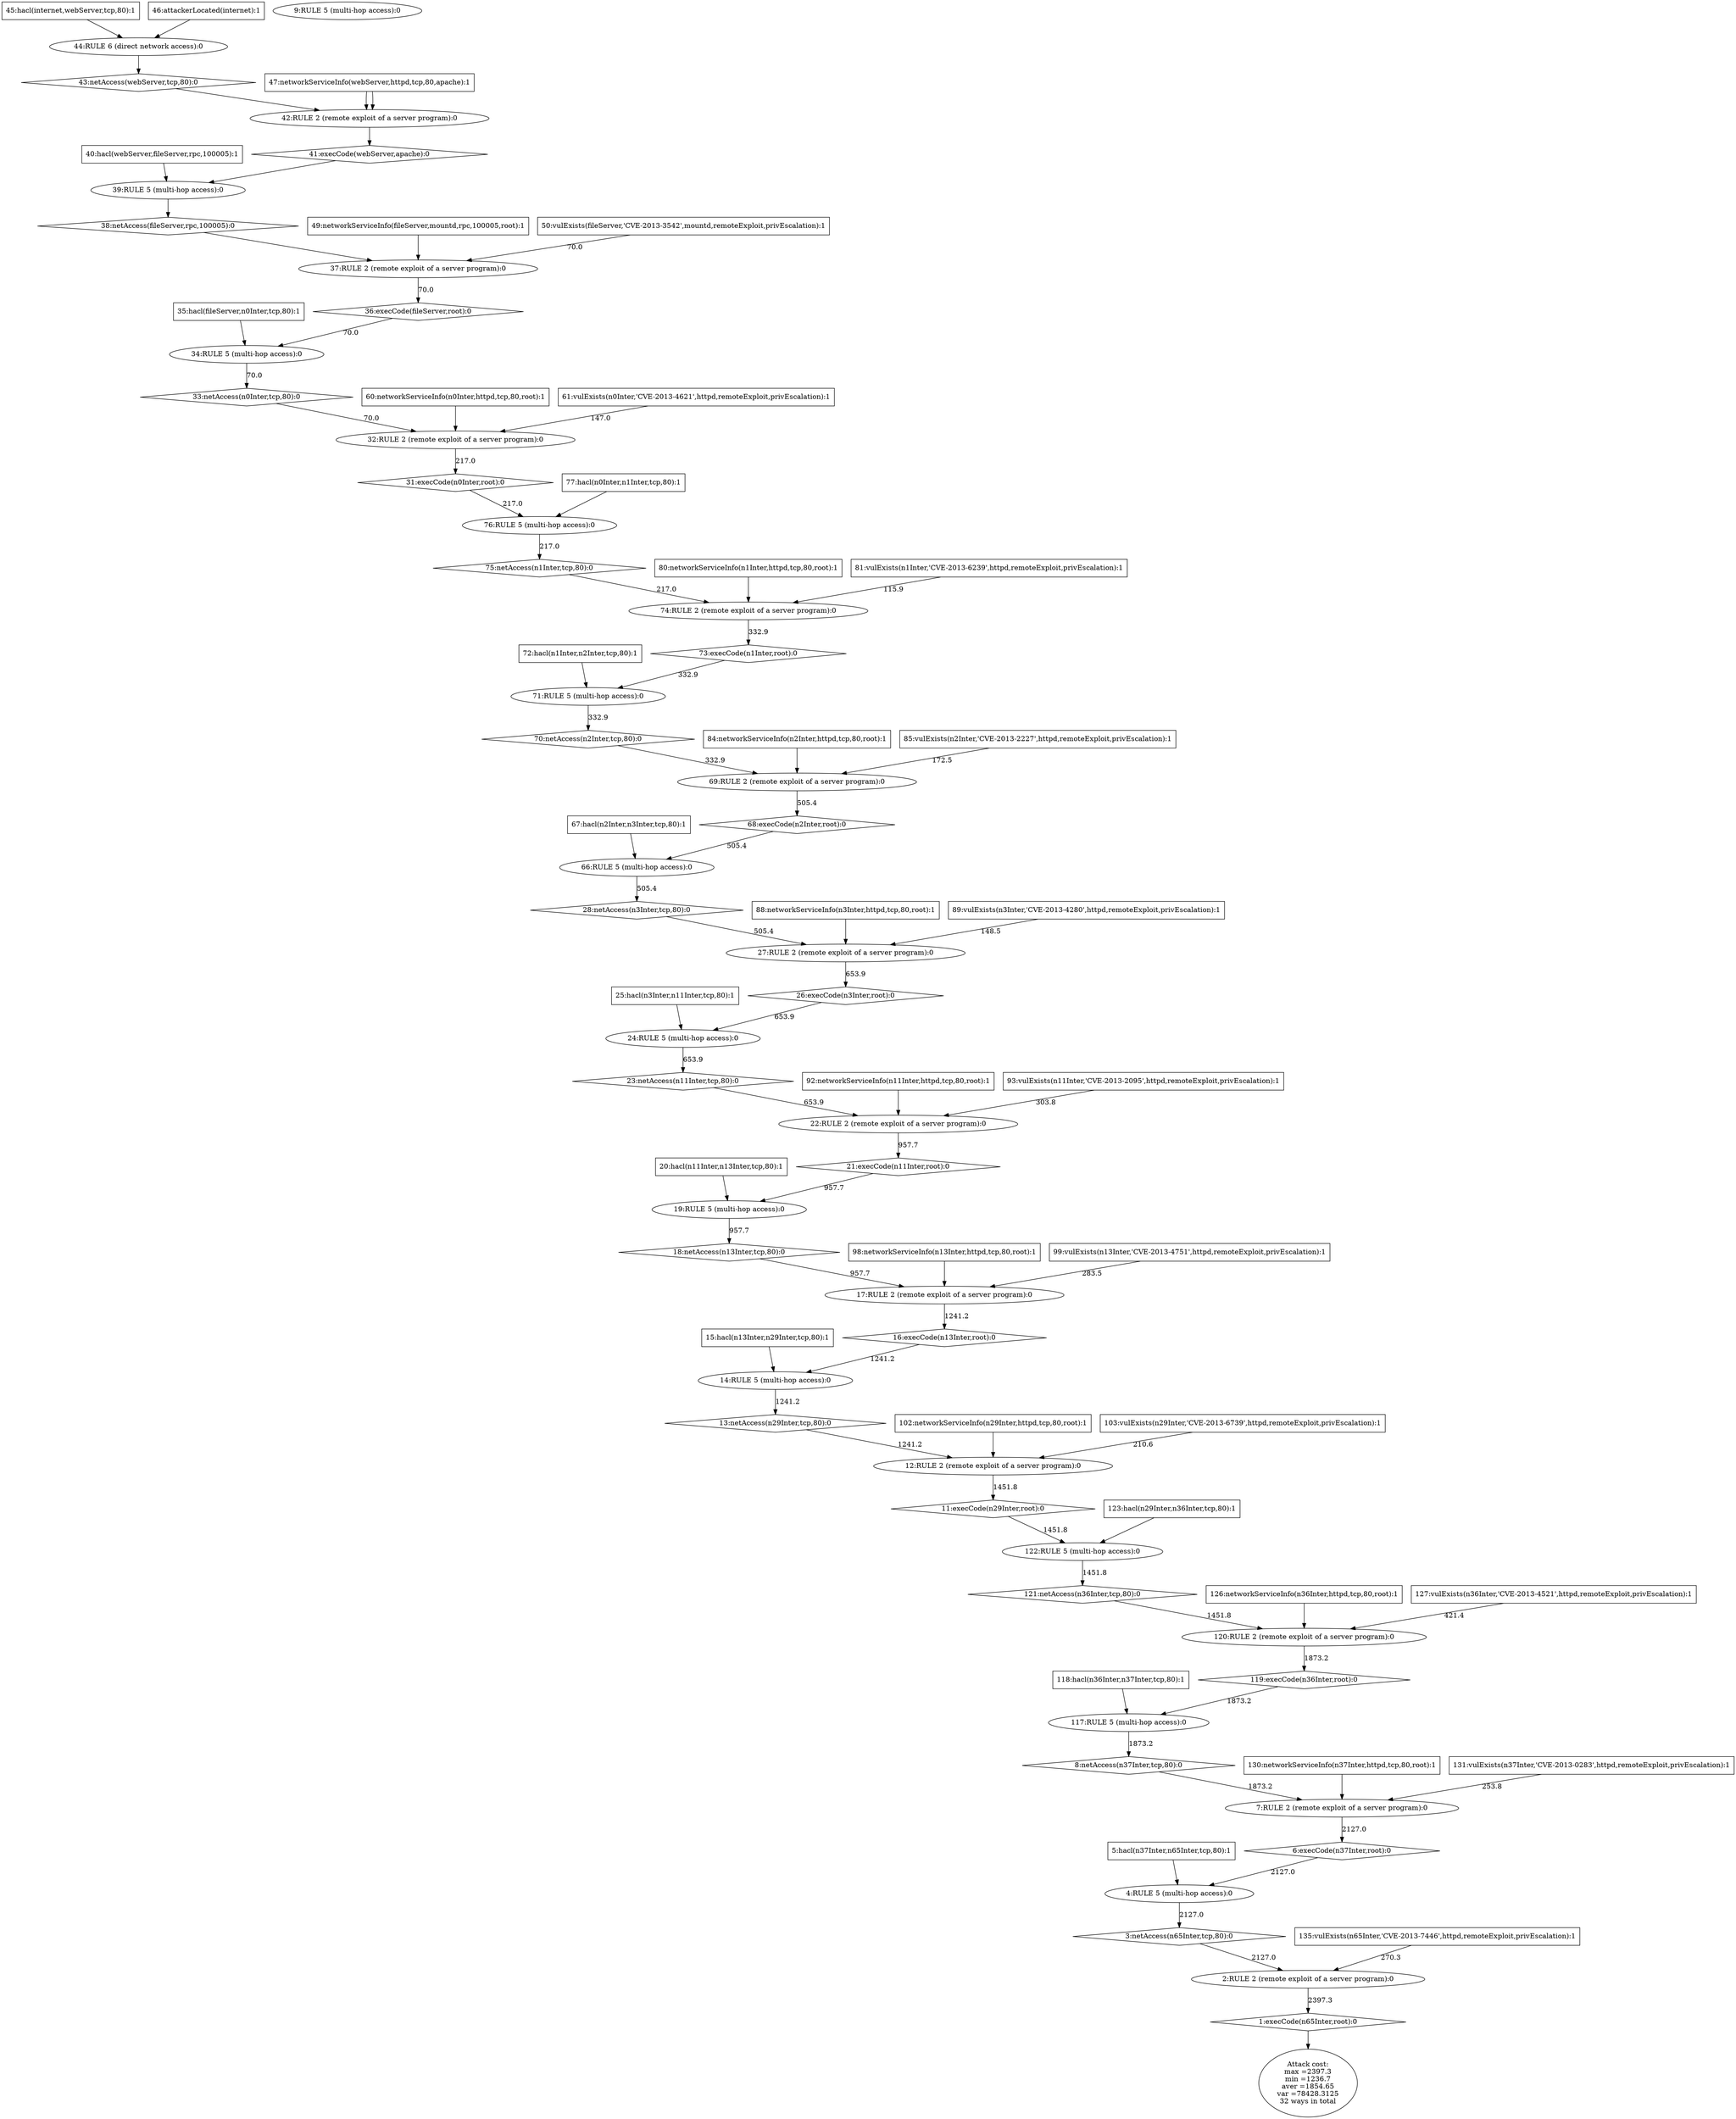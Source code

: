 digraph G {
	0 [label="Attack cost:\nmax =2397.3\nmin =1236.7\naver =1854.65\nvar =78428.3125\n32 ways in total",shape=ellipse];
	1 [label="1:execCode(n65Inter,root):0",shape=diamond];
	2 [label="2:RULE 2 (remote exploit of a server program):0",shape=ellipse];
	3 [label="3:netAccess(n65Inter,tcp,80):0",shape=diamond];
	4 [label="4:RULE 5 (multi-hop access):0",shape=ellipse];
	5 [label="5:hacl(n37Inter,n65Inter,tcp,80):1",shape=box];
	6 [label="6:execCode(n37Inter,root):0",shape=diamond];
	7 [label="7:RULE 2 (remote exploit of a server program):0",shape=ellipse];
	8 [label="8:netAccess(n37Inter,tcp,80):0",shape=diamond];
	9 [label="9:RULE 5 (multi-hop access):0",shape=ellipse];
	11 [label="11:execCode(n29Inter,root):0",shape=diamond];
	12 [label="12:RULE 2 (remote exploit of a server program):0",shape=ellipse];
	13 [label="13:netAccess(n29Inter,tcp,80):0",shape=diamond];
	14 [label="14:RULE 5 (multi-hop access):0",shape=ellipse];
	15 [label="15:hacl(n13Inter,n29Inter,tcp,80):1",shape=box];
	16 [label="16:execCode(n13Inter,root):0",shape=diamond];
	17 [label="17:RULE 2 (remote exploit of a server program):0",shape=ellipse];
	18 [label="18:netAccess(n13Inter,tcp,80):0",shape=diamond];
	19 [label="19:RULE 5 (multi-hop access):0",shape=ellipse];
	20 [label="20:hacl(n11Inter,n13Inter,tcp,80):1",shape=box];
	21 [label="21:execCode(n11Inter,root):0",shape=diamond];
	22 [label="22:RULE 2 (remote exploit of a server program):0",shape=ellipse];
	23 [label="23:netAccess(n11Inter,tcp,80):0",shape=diamond];
	24 [label="24:RULE 5 (multi-hop access):0",shape=ellipse];
	25 [label="25:hacl(n3Inter,n11Inter,tcp,80):1",shape=box];
	26 [label="26:execCode(n3Inter,root):0",shape=diamond];
	27 [label="27:RULE 2 (remote exploit of a server program):0",shape=ellipse];
	28 [label="28:netAccess(n3Inter,tcp,80):0",shape=diamond];
	
	31 [label="31:execCode(n0Inter,root):0",shape=diamond];
	32 [label="32:RULE 2 (remote exploit of a server program):0",shape=ellipse];
	33 [label="33:netAccess(n0Inter,tcp,80):0",shape=diamond];
	34 [label="34:RULE 5 (multi-hop access):0",shape=ellipse];
	35 [label="35:hacl(fileServer,n0Inter,tcp,80):1",shape=box];
	36 [label="36:execCode(fileServer,root):0",shape=diamond];
	37 [label="37:RULE 2 (remote exploit of a server program):0",shape=ellipse];
	38 [label="38:netAccess(fileServer,rpc,100005):0",shape=diamond];
	39 [label="39:RULE 5 (multi-hop access):0",shape=ellipse];
	40 [label="40:hacl(webServer,fileServer,rpc,100005):1",shape=box];
	41 [label="41:execCode(webServer,apache):0",shape=diamond];
	42 [label="42:RULE 2 (remote exploit of a server program):0",shape=ellipse];
	43 [label="43:netAccess(webServer,tcp,80):0",shape=diamond];
	44 [label="44:RULE 6 (direct network access):0",shape=ellipse];
	45 [label="45:hacl(internet,webServer,tcp,80):1",shape=box];
	46 [label="46:attackerLocated(internet):1",shape=box];
	47 [label="47:networkServiceInfo(webServer,httpd,tcp,80,apache):1",shape=box];
	47 [label="47:networkServiceInfo(webServer,httpd,tcp,80,apache):1",shape=box];

	49 [label="49:networkServiceInfo(fileServer,mountd,rpc,100005,root):1",shape=box];
	50 [label="50:vulExists(fileServer,'CVE-2013-3542',mountd,remoteExploit,privEscalation):1",shape=box];

	60 [label="60:networkServiceInfo(n0Inter,httpd,tcp,80,root):1",shape=box];
	61 [label="61:vulExists(n0Inter,'CVE-2013-4621',httpd,remoteExploit,privEscalation):1",shape=box];
	
	66 [label="66:RULE 5 (multi-hop access):0",shape=ellipse];
	67 [label="67:hacl(n2Inter,n3Inter,tcp,80):1",shape=box];
	68 [label="68:execCode(n2Inter,root):0",shape=diamond];
	69 [label="69:RULE 2 (remote exploit of a server program):0",shape=ellipse];
	70 [label="70:netAccess(n2Inter,tcp,80):0",shape=diamond];
	71 [label="71:RULE 5 (multi-hop access):0",shape=ellipse];
	72 [label="72:hacl(n1Inter,n2Inter,tcp,80):1",shape=box];
	73 [label="73:execCode(n1Inter,root):0",shape=diamond];
	74 [label="74:RULE 2 (remote exploit of a server program):0",shape=ellipse];
	75 [label="75:netAccess(n1Inter,tcp,80):0",shape=diamond];
	76 [label="76:RULE 5 (multi-hop access):0",shape=ellipse];
	77 [label="77:hacl(n0Inter,n1Inter,tcp,80):1",shape=box];

	80 [label="80:networkServiceInfo(n1Inter,httpd,tcp,80,root):1",shape=box];
	81 [label="81:vulExists(n1Inter,'CVE-2013-6239',httpd,remoteExploit,privEscalation):1",shape=box];
	84 [label="84:networkServiceInfo(n2Inter,httpd,tcp,80,root):1",shape=box];
	85 [label="85:vulExists(n2Inter,'CVE-2013-2227',httpd,remoteExploit,privEscalation):1",shape=box];
	88 [label="88:networkServiceInfo(n3Inter,httpd,tcp,80,root):1",shape=box];
	89 [label="89:vulExists(n3Inter,'CVE-2013-4280',httpd,remoteExploit,privEscalation):1",shape=box];
	92 [label="92:networkServiceInfo(n11Inter,httpd,tcp,80,root):1",shape=box];
	93 [label="93:vulExists(n11Inter,'CVE-2013-2095',httpd,remoteExploit,privEscalation):1",shape=box];
	98 [label="98:networkServiceInfo(n13Inter,httpd,tcp,80,root):1",shape=box];
	99 [label="99:vulExists(n13Inter,'CVE-2013-4751',httpd,remoteExploit,privEscalation):1",shape=box];
	102 [label="102:networkServiceInfo(n29Inter,httpd,tcp,80,root):1",shape=box];
	103 [label="103:vulExists(n29Inter,'CVE-2013-6739',httpd,remoteExploit,privEscalation):1",shape=box];
	117 [label="117:RULE 5 (multi-hop access):0",shape=ellipse];
	118 [label="118:hacl(n36Inter,n37Inter,tcp,80):1",shape=box];
	119 [label="119:execCode(n36Inter,root):0",shape=diamond];
	120 [label="120:RULE 2 (remote exploit of a server program):0",shape=ellipse];
	121 [label="121:netAccess(n36Inter,tcp,80):0",shape=diamond];
	122 [label="122:RULE 5 (multi-hop access):0",shape=ellipse];
	123 [label="123:hacl(n29Inter,n36Inter,tcp,80):1",shape=box];
	
	126 [label="126:networkServiceInfo(n36Inter,httpd,tcp,80,root):1",shape=box];
	127 [label="127:vulExists(n36Inter,'CVE-2013-4521',httpd,remoteExploit,privEscalation):1",shape=box];
	130 [label="130:networkServiceInfo(n37Inter,httpd,tcp,80,root):1",shape=box];
	131 [label="131:vulExists(n37Inter,'CVE-2013-0283',httpd,remoteExploit,privEscalation):1",shape=box];
	135 [label="135:vulExists(n65Inter,'CVE-2013-7446',httpd,remoteExploit,privEscalation):1",shape=box];
	
	1 -> 0 ;
	2 -> 1 [label="2397.3"];
	135 -> 2 [label="270.3"];
	3 -> 2 [label="2127.0"];
	4 -> 3 [label="2127.0"];
	5 -> 4;
	6 -> 4 [label="2127.0"];
	7 -> 6 [label="2127.0"];
	131 -> 7 [label="253.8"];
	8 -> 7 [label="1873.2"];
	130 -> 7;
	117 -> 8 [label="1873.2"];
	118 -> 117;
	119 -> 117 [label="1873.2"];
	120 -> 119 [label="1873.2"];
	121 -> 120 [label="1451.8"];
	126 -> 120;
	127 -> 120 [label="421.4"];
	122 -> 121 [label="1451.8"];
	123 -> 122;
	11 -> 122 [label="1451.8"];
	12 -> 11 [label="1451.8"];
	13 -> 12 [label="1241.2"];
	102 -> 12;
	103 -> 12 [label="210.6"];
	14 -> 13 [label="1241.2"];
	15 -> 14;
	16 -> 14 [label="1241.2"];
	17 -> 16 [label="1241.2"];
	18 -> 17 [label="957.7"];
	98 -> 17;
	99 -> 17 [label="283.5"];
	19 -> 18 [label="957.7"];
	20 -> 19;
	21 -> 19 [label="957.7"];
	22 -> 21 [label="957.7"];
	23 -> 22 [label="653.9"];
	92 -> 22;
	93 -> 22 [label="303.8"];
	24 -> 23 [label="653.9"];
	25 -> 24;
	26 -> 24 [label="653.9"];
	27 -> 26 [label="653.9"];
	28 -> 27 [label="505.4"];
	88 -> 27;
	89 -> 27 [label="148.5"];
	66 -> 28 [label="505.4"];
	67 -> 66;
	68 -> 66 [label="505.4"];
	69 -> 68 [label="505.4"];
	70 -> 69 [label="332.9"];
	84 -> 69;
	85 -> 69 [label="172.5"];
	71 -> 70 [label="332.9"];
	72 -> 71;
	73 -> 71 [label="332.9"];
	74 -> 73 [label="332.9"];
	75 -> 74 [label="217.0"];
	80 -> 74;
	81 -> 74 [label="115.9"];
	76 -> 75 [label="217.0"];
	77 -> 76;
	31 -> 76 [label="217.0"];
	32 -> 31 [label="217.0"];
	33 -> 32 [label="70.0"];
	60 -> 32;
	61 -> 32 [label="147.0"];
	34 -> 33 [label="70.0"];
	35 -> 34;
	36 -> 34 [label="70.0"];
	37 -> 36 [label="70.0"];
	38 -> 37;
	49 -> 37;
	50 -> 37 [label="70.0"];
	39 -> 38;
	40 -> 39;
	41 -> 39;
	42 -> 41;
	43 -> 42;
	47 -> 42;
	47 -> 42;
	44 -> 43;
	45 -> 44;
	46 -> 44;
}

